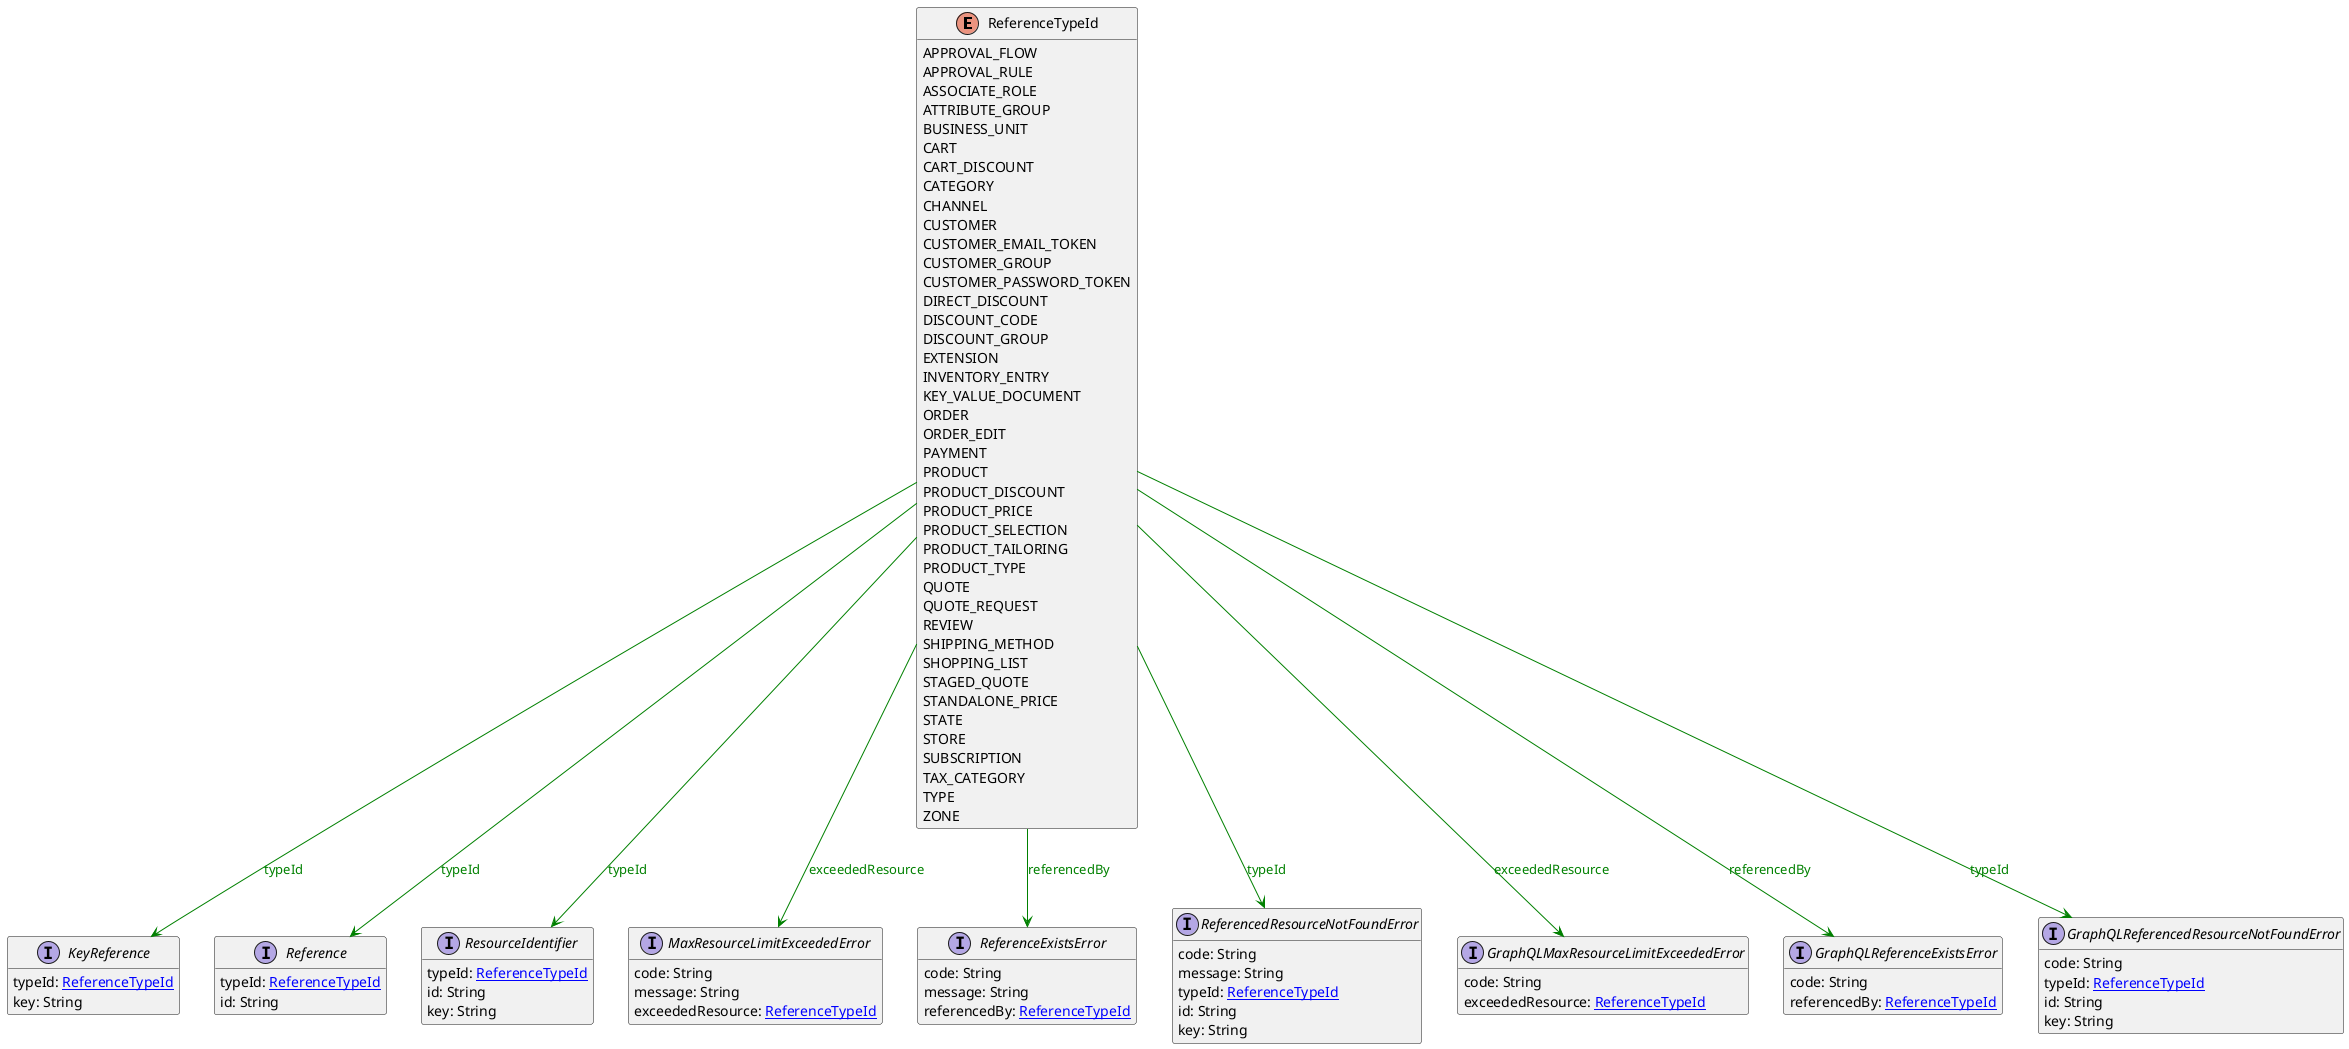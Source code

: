 @startuml

hide methods
enum ReferenceTypeId {
    APPROVAL_FLOW
    APPROVAL_RULE
    ASSOCIATE_ROLE
    ATTRIBUTE_GROUP
    BUSINESS_UNIT
    CART
    CART_DISCOUNT
    CATEGORY
    CHANNEL
    CUSTOMER
    CUSTOMER_EMAIL_TOKEN
    CUSTOMER_GROUP
    CUSTOMER_PASSWORD_TOKEN
    DIRECT_DISCOUNT
    DISCOUNT_CODE
    DISCOUNT_GROUP
    EXTENSION
    INVENTORY_ENTRY
    KEY_VALUE_DOCUMENT
    ORDER
    ORDER_EDIT
    PAYMENT
    PRODUCT
    PRODUCT_DISCOUNT
    PRODUCT_PRICE
    PRODUCT_SELECTION
    PRODUCT_TAILORING
    PRODUCT_TYPE
    QUOTE
    QUOTE_REQUEST
    REVIEW
    SHIPPING_METHOD
    SHOPPING_LIST
    STAGED_QUOTE
    STANDALONE_PRICE
    STATE
    STORE
    SUBSCRIPTION
    TAX_CATEGORY
    TYPE
    ZONE
}
interface KeyReference [[KeyReference.svg]]  {
    typeId: [[ReferenceTypeId.svg ReferenceTypeId]]
    key: String
}
interface Reference [[Reference.svg]]  {
    typeId: [[ReferenceTypeId.svg ReferenceTypeId]]
    id: String
}
interface ResourceIdentifier [[ResourceIdentifier.svg]]  {
    typeId: [[ReferenceTypeId.svg ReferenceTypeId]]
    id: String
    key: String
}
interface MaxResourceLimitExceededError [[MaxResourceLimitExceededError.svg]]  {
    code: String
    message: String
    exceededResource: [[ReferenceTypeId.svg ReferenceTypeId]]
}
interface ReferenceExistsError [[ReferenceExistsError.svg]]  {
    code: String
    message: String
    referencedBy: [[ReferenceTypeId.svg ReferenceTypeId]]
}
interface ReferencedResourceNotFoundError [[ReferencedResourceNotFoundError.svg]]  {
    code: String
    message: String
    typeId: [[ReferenceTypeId.svg ReferenceTypeId]]
    id: String
    key: String
}
interface GraphQLMaxResourceLimitExceededError [[GraphQLMaxResourceLimitExceededError.svg]]  {
    code: String
    exceededResource: [[ReferenceTypeId.svg ReferenceTypeId]]
}
interface GraphQLReferenceExistsError [[GraphQLReferenceExistsError.svg]]  {
    code: String
    referencedBy: [[ReferenceTypeId.svg ReferenceTypeId]]
}
interface GraphQLReferencedResourceNotFoundError [[GraphQLReferencedResourceNotFoundError.svg]]  {
    code: String
    typeId: [[ReferenceTypeId.svg ReferenceTypeId]]
    id: String
    key: String
}
ReferenceTypeId --> KeyReference #green;text:green : "typeId"
ReferenceTypeId --> Reference #green;text:green : "typeId"
ReferenceTypeId --> ResourceIdentifier #green;text:green : "typeId"
ReferenceTypeId --> MaxResourceLimitExceededError #green;text:green : "exceededResource"
ReferenceTypeId --> ReferenceExistsError #green;text:green : "referencedBy"
ReferenceTypeId --> ReferencedResourceNotFoundError #green;text:green : "typeId"
ReferenceTypeId --> GraphQLMaxResourceLimitExceededError #green;text:green : "exceededResource"
ReferenceTypeId --> GraphQLReferenceExistsError #green;text:green : "referencedBy"
ReferenceTypeId --> GraphQLReferencedResourceNotFoundError #green;text:green : "typeId"
@enduml
